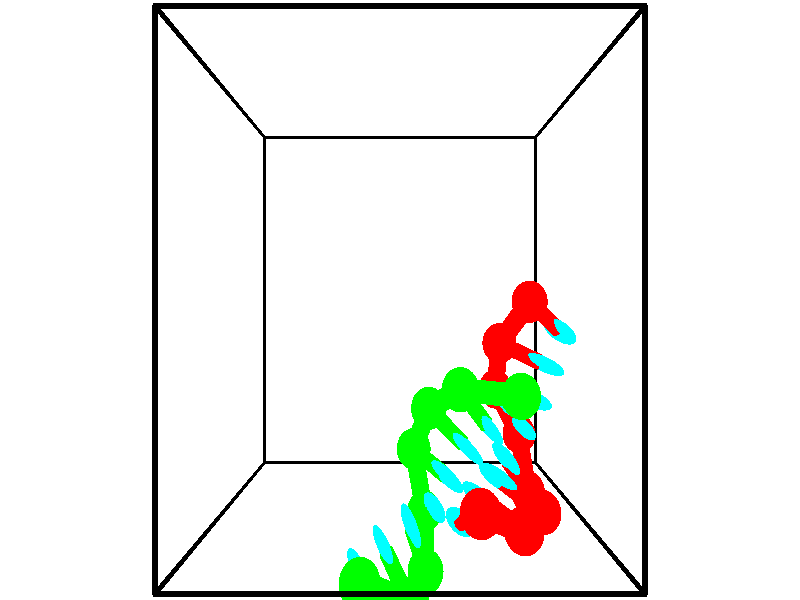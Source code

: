 // switches for output
#declare DRAW_BASES = 1; // possible values are 0, 1; only relevant for DNA ribbons
#declare DRAW_BASES_TYPE = 3; // possible values are 1, 2, 3; only relevant for DNA ribbons
#declare DRAW_FOG = 0; // set to 1 to enable fog

#include "colors.inc"

#include "transforms.inc"
background { rgb <1, 1, 1>}

#default {
   normal{
       ripples 0.25
       frequency 0.20
       turbulence 0.2
       lambda 5
   }
	finish {
		phong 0.1
		phong_size 40.
	}
}

// original window dimensions: 1024x640


// camera settings

camera {
	sky <-0, 1, 0>
	up <-0, 1, 0>
	right 1.6 * <1, 0, 0>
	location <2.5, 2.5, 11.1562>
	look_at <2.5, 2.5, 2.5>
	direction <0, 0, -8.6562>
	angle 67.0682
}


# declare cpy_camera_pos = <2.5, 2.5, 11.1562>;
# if (DRAW_FOG = 1)
fog {
	fog_type 2
	up vnormalize(cpy_camera_pos)
	color rgbt<1,1,1,0.3>
	distance 1e-5
	fog_alt 3e-3
	fog_offset 4
}
# end


// LIGHTS

# declare lum = 6;
global_settings {
	ambient_light rgb lum * <0.05, 0.05, 0.05>
	max_trace_level 15
}# declare cpy_direct_light_amount = 0.25;
light_source
{	1000 * <-1, -1, 1>,
	rgb lum * cpy_direct_light_amount
	parallel
}

light_source
{	1000 * <1, 1, -1>,
	rgb lum * cpy_direct_light_amount
	parallel
}

// strand 0

// nucleotide -1

// particle -1
sphere {
	<4.340108, 2.479065, 2.585502> 0.250000
	pigment { color rgbt <1,0,0,0> }
	no_shadow
}
cylinder {
	<4.632104, 2.271815, 2.407215>,  <4.807301, 2.147465, 2.300243>, 0.100000
	pigment { color rgbt <1,0,0,0> }
	no_shadow
}
cylinder {
	<4.632104, 2.271815, 2.407215>,  <4.340108, 2.479065, 2.585502>, 0.100000
	pigment { color rgbt <1,0,0,0> }
	no_shadow
}

// particle -1
sphere {
	<4.632104, 2.271815, 2.407215> 0.100000
	pigment { color rgbt <1,0,0,0> }
	no_shadow
}
sphere {
	0, 1
	scale<0.080000,0.200000,0.300000>
	matrix <-0.365734, -0.847054, 0.385666,
		-0.577369, -0.118518, -0.807836,
		0.729989, -0.518124, -0.445717,
		4.851100, 2.116378, 2.273500>
	pigment { color rgbt <0,1,1,0> }
	no_shadow
}
cylinder {
	<3.979503, 1.964471, 2.172379>,  <4.340108, 2.479065, 2.585502>, 0.130000
	pigment { color rgbt <1,0,0,0> }
	no_shadow
}

// nucleotide -1

// particle -1
sphere {
	<3.979503, 1.964471, 2.172379> 0.250000
	pigment { color rgbt <1,0,0,0> }
	no_shadow
}
cylinder {
	<4.344492, 1.820471, 2.250139>,  <4.563486, 1.734071, 2.296795>, 0.100000
	pigment { color rgbt <1,0,0,0> }
	no_shadow
}
cylinder {
	<4.344492, 1.820471, 2.250139>,  <3.979503, 1.964471, 2.172379>, 0.100000
	pigment { color rgbt <1,0,0,0> }
	no_shadow
}

// particle -1
sphere {
	<4.344492, 1.820471, 2.250139> 0.100000
	pigment { color rgbt <1,0,0,0> }
	no_shadow
}
sphere {
	0, 1
	scale<0.080000,0.200000,0.300000>
	matrix <-0.401165, -0.880583, 0.252270,
		0.080368, -0.308177, -0.947928,
		0.912474, -0.360001, 0.194400,
		4.618234, 1.712471, 2.308459>
	pigment { color rgbt <0,1,1,0> }
	no_shadow
}
cylinder {
	<3.975991, 1.350001, 1.799527>,  <3.979503, 1.964471, 2.172379>, 0.130000
	pigment { color rgbt <1,0,0,0> }
	no_shadow
}

// nucleotide -1

// particle -1
sphere {
	<3.975991, 1.350001, 1.799527> 0.250000
	pigment { color rgbt <1,0,0,0> }
	no_shadow
}
cylinder {
	<4.247983, 1.310779, 2.090185>,  <4.411178, 1.287245, 2.264580>, 0.100000
	pigment { color rgbt <1,0,0,0> }
	no_shadow
}
cylinder {
	<4.247983, 1.310779, 2.090185>,  <3.975991, 1.350001, 1.799527>, 0.100000
	pigment { color rgbt <1,0,0,0> }
	no_shadow
}

// particle -1
sphere {
	<4.247983, 1.310779, 2.090185> 0.100000
	pigment { color rgbt <1,0,0,0> }
	no_shadow
}
sphere {
	0, 1
	scale<0.080000,0.200000,0.300000>
	matrix <-0.464416, -0.824484, 0.323332,
		0.567403, -0.557325, -0.606170,
		0.679979, -0.098055, 0.726645,
		4.451977, 1.281362, 2.308179>
	pigment { color rgbt <0,1,1,0> }
	no_shadow
}
cylinder {
	<4.348096, 0.764585, 1.771945>,  <3.975991, 1.350001, 1.799527>, 0.130000
	pigment { color rgbt <1,0,0,0> }
	no_shadow
}

// nucleotide -1

// particle -1
sphere {
	<4.348096, 0.764585, 1.771945> 0.250000
	pigment { color rgbt <1,0,0,0> }
	no_shadow
}
cylinder {
	<4.314048, 0.875355, 2.154791>,  <4.293619, 0.941817, 2.384498>, 0.100000
	pigment { color rgbt <1,0,0,0> }
	no_shadow
}
cylinder {
	<4.314048, 0.875355, 2.154791>,  <4.348096, 0.764585, 1.771945>, 0.100000
	pigment { color rgbt <1,0,0,0> }
	no_shadow
}

// particle -1
sphere {
	<4.314048, 0.875355, 2.154791> 0.100000
	pigment { color rgbt <1,0,0,0> }
	no_shadow
}
sphere {
	0, 1
	scale<0.080000,0.200000,0.300000>
	matrix <-0.636213, -0.754381, 0.161686,
		0.766803, -0.595166, 0.240397,
		-0.085121, 0.276925, 0.957114,
		4.288512, 0.958432, 2.441925>
	pigment { color rgbt <0,1,1,0> }
	no_shadow
}
cylinder {
	<4.393634, 0.133126, 2.207209>,  <4.348096, 0.764585, 1.771945>, 0.130000
	pigment { color rgbt <1,0,0,0> }
	no_shadow
}

// nucleotide -1

// particle -1
sphere {
	<4.393634, 0.133126, 2.207209> 0.250000
	pigment { color rgbt <1,0,0,0> }
	no_shadow
}
cylinder {
	<4.176820, 0.407375, 2.401577>,  <4.046731, 0.571925, 2.518198>, 0.100000
	pigment { color rgbt <1,0,0,0> }
	no_shadow
}
cylinder {
	<4.176820, 0.407375, 2.401577>,  <4.393634, 0.133126, 2.207209>, 0.100000
	pigment { color rgbt <1,0,0,0> }
	no_shadow
}

// particle -1
sphere {
	<4.176820, 0.407375, 2.401577> 0.100000
	pigment { color rgbt <1,0,0,0> }
	no_shadow
}
sphere {
	0, 1
	scale<0.080000,0.200000,0.300000>
	matrix <-0.647497, -0.709327, 0.278572,
		0.535672, -0.163637, 0.828419,
		-0.542036, 0.685623, 0.485921,
		4.014209, 0.613062, 2.547353>
	pigment { color rgbt <0,1,1,0> }
	no_shadow
}
cylinder {
	<4.451345, 0.079467, 2.893017>,  <4.393634, 0.133126, 2.207209>, 0.130000
	pigment { color rgbt <1,0,0,0> }
	no_shadow
}

// nucleotide -1

// particle -1
sphere {
	<4.451345, 0.079467, 2.893017> 0.250000
	pigment { color rgbt <1,0,0,0> }
	no_shadow
}
cylinder {
	<4.112177, 0.288449, 2.857084>,  <3.908676, 0.413838, 2.835525>, 0.100000
	pigment { color rgbt <1,0,0,0> }
	no_shadow
}
cylinder {
	<4.112177, 0.288449, 2.857084>,  <4.451345, 0.079467, 2.893017>, 0.100000
	pigment { color rgbt <1,0,0,0> }
	no_shadow
}

// particle -1
sphere {
	<4.112177, 0.288449, 2.857084> 0.100000
	pigment { color rgbt <1,0,0,0> }
	no_shadow
}
sphere {
	0, 1
	scale<0.080000,0.200000,0.300000>
	matrix <-0.493443, -0.715904, 0.493960,
		0.193760, 0.463167, 0.864832,
		-0.847922, 0.522455, -0.089832,
		3.857800, 0.445186, 2.830135>
	pigment { color rgbt <0,1,1,0> }
	no_shadow
}
cylinder {
	<4.055672, 0.086906, 3.590803>,  <4.451345, 0.079467, 2.893017>, 0.130000
	pigment { color rgbt <1,0,0,0> }
	no_shadow
}

// nucleotide -1

// particle -1
sphere {
	<4.055672, 0.086906, 3.590803> 0.250000
	pigment { color rgbt <1,0,0,0> }
	no_shadow
}
cylinder {
	<3.776104, 0.210662, 3.332876>,  <3.608363, 0.284915, 3.178120>, 0.100000
	pigment { color rgbt <1,0,0,0> }
	no_shadow
}
cylinder {
	<3.776104, 0.210662, 3.332876>,  <4.055672, 0.086906, 3.590803>, 0.100000
	pigment { color rgbt <1,0,0,0> }
	no_shadow
}

// particle -1
sphere {
	<3.776104, 0.210662, 3.332876> 0.100000
	pigment { color rgbt <1,0,0,0> }
	no_shadow
}
sphere {
	0, 1
	scale<0.080000,0.200000,0.300000>
	matrix <-0.660189, -0.625846, 0.415292,
		-0.275070, 0.715957, 0.641671,
		-0.698919, 0.309390, -0.644818,
		3.566428, 0.303479, 3.139431>
	pigment { color rgbt <0,1,1,0> }
	no_shadow
}
cylinder {
	<3.462105, 0.378713, 3.967852>,  <4.055672, 0.086906, 3.590803>, 0.130000
	pigment { color rgbt <1,0,0,0> }
	no_shadow
}

// nucleotide -1

// particle -1
sphere {
	<3.462105, 0.378713, 3.967852> 0.250000
	pigment { color rgbt <1,0,0,0> }
	no_shadow
}
cylinder {
	<3.353955, 0.223085, 3.615597>,  <3.289065, 0.129709, 3.404244>, 0.100000
	pigment { color rgbt <1,0,0,0> }
	no_shadow
}
cylinder {
	<3.353955, 0.223085, 3.615597>,  <3.462105, 0.378713, 3.967852>, 0.100000
	pigment { color rgbt <1,0,0,0> }
	no_shadow
}

// particle -1
sphere {
	<3.353955, 0.223085, 3.615597> 0.100000
	pigment { color rgbt <1,0,0,0> }
	no_shadow
}
sphere {
	0, 1
	scale<0.080000,0.200000,0.300000>
	matrix <-0.665404, -0.585555, 0.462995,
		-0.695799, 0.711161, -0.100569,
		-0.270375, -0.389070, -0.880637,
		3.272843, 0.106364, 3.351406>
	pigment { color rgbt <0,1,1,0> }
	no_shadow
}
// strand 1

// nucleotide -1

// particle -1
sphere {
	<2.016964, -0.328938, 3.926896> 0.250000
	pigment { color rgbt <0,1,0,0> }
	no_shadow
}
cylinder {
	<1.969856, -0.371412, 3.531957>,  <1.941592, -0.396897, 3.294993>, 0.100000
	pigment { color rgbt <0,1,0,0> }
	no_shadow
}
cylinder {
	<1.969856, -0.371412, 3.531957>,  <2.016964, -0.328938, 3.926896>, 0.100000
	pigment { color rgbt <0,1,0,0> }
	no_shadow
}

// particle -1
sphere {
	<1.969856, -0.371412, 3.531957> 0.100000
	pigment { color rgbt <0,1,0,0> }
	no_shadow
}
sphere {
	0, 1
	scale<0.080000,0.200000,0.300000>
	matrix <0.832738, 0.531105, -0.156446,
		0.540997, -0.840626, 0.025877,
		-0.117769, -0.106186, -0.987348,
		1.934525, -0.403268, 3.235752>
	pigment { color rgbt <0,1,1,0> }
	no_shadow
}
cylinder {
	<2.618859, -0.676402, 3.547131>,  <2.016964, -0.328938, 3.926896>, 0.130000
	pigment { color rgbt <0,1,0,0> }
	no_shadow
}

// nucleotide -1

// particle -1
sphere {
	<2.618859, -0.676402, 3.547131> 0.250000
	pigment { color rgbt <0,1,0,0> }
	no_shadow
}
cylinder {
	<2.431561, -0.439969, 3.284417>,  <2.319181, -0.298109, 3.126789>, 0.100000
	pigment { color rgbt <0,1,0,0> }
	no_shadow
}
cylinder {
	<2.431561, -0.439969, 3.284417>,  <2.618859, -0.676402, 3.547131>, 0.100000
	pigment { color rgbt <0,1,0,0> }
	no_shadow
}

// particle -1
sphere {
	<2.431561, -0.439969, 3.284417> 0.100000
	pigment { color rgbt <0,1,0,0> }
	no_shadow
}
sphere {
	0, 1
	scale<0.080000,0.200000,0.300000>
	matrix <0.856986, 0.484850, -0.174630,
		0.215221, -0.644625, -0.733580,
		-0.468247, 0.591083, -0.656784,
		2.291086, -0.262644, 3.087382>
	pigment { color rgbt <0,1,1,0> }
	no_shadow
}
cylinder {
	<2.855380, -0.646651, 2.749486>,  <2.618859, -0.676402, 3.547131>, 0.130000
	pigment { color rgbt <0,1,0,0> }
	no_shadow
}

// nucleotide -1

// particle -1
sphere {
	<2.855380, -0.646651, 2.749486> 0.250000
	pigment { color rgbt <0,1,0,0> }
	no_shadow
}
cylinder {
	<2.735222, -0.298443, 2.905413>,  <2.663127, -0.089518, 2.998968>, 0.100000
	pigment { color rgbt <0,1,0,0> }
	no_shadow
}
cylinder {
	<2.735222, -0.298443, 2.905413>,  <2.855380, -0.646651, 2.749486>, 0.100000
	pigment { color rgbt <0,1,0,0> }
	no_shadow
}

// particle -1
sphere {
	<2.735222, -0.298443, 2.905413> 0.100000
	pigment { color rgbt <0,1,0,0> }
	no_shadow
}
sphere {
	0, 1
	scale<0.080000,0.200000,0.300000>
	matrix <0.878163, 0.411933, -0.243191,
		-0.372280, 0.269268, -0.888202,
		-0.300396, 0.870521, 0.389816,
		2.645103, -0.037287, 3.022357>
	pigment { color rgbt <0,1,1,0> }
	no_shadow
}
cylinder {
	<2.856694, -0.099070, 2.240710>,  <2.855380, -0.646651, 2.749486>, 0.130000
	pigment { color rgbt <0,1,0,0> }
	no_shadow
}

// nucleotide -1

// particle -1
sphere {
	<2.856694, -0.099070, 2.240710> 0.250000
	pigment { color rgbt <0,1,0,0> }
	no_shadow
}
cylinder {
	<2.921436, 0.032181, 2.612976>,  <2.960281, 0.110931, 2.836336>, 0.100000
	pigment { color rgbt <0,1,0,0> }
	no_shadow
}
cylinder {
	<2.921436, 0.032181, 2.612976>,  <2.856694, -0.099070, 2.240710>, 0.100000
	pigment { color rgbt <0,1,0,0> }
	no_shadow
}

// particle -1
sphere {
	<2.921436, 0.032181, 2.612976> 0.100000
	pigment { color rgbt <0,1,0,0> }
	no_shadow
}
sphere {
	0, 1
	scale<0.080000,0.200000,0.300000>
	matrix <0.785297, 0.528287, -0.322833,
		-0.597588, 0.783100, -0.172171,
		0.161855, 0.328126, 0.930664,
		2.969993, 0.130619, 2.892175>
	pigment { color rgbt <0,1,1,0> }
	no_shadow
}
cylinder {
	<2.701409, 0.667640, 2.234342>,  <2.856694, -0.099070, 2.240710>, 0.130000
	pigment { color rgbt <0,1,0,0> }
	no_shadow
}

// nucleotide -1

// particle -1
sphere {
	<2.701409, 0.667640, 2.234342> 0.250000
	pigment { color rgbt <0,1,0,0> }
	no_shadow
}
cylinder {
	<2.958817, 0.540329, 2.512790>,  <3.113261, 0.463942, 2.679859>, 0.100000
	pigment { color rgbt <0,1,0,0> }
	no_shadow
}
cylinder {
	<2.958817, 0.540329, 2.512790>,  <2.701409, 0.667640, 2.234342>, 0.100000
	pigment { color rgbt <0,1,0,0> }
	no_shadow
}

// particle -1
sphere {
	<2.958817, 0.540329, 2.512790> 0.100000
	pigment { color rgbt <0,1,0,0> }
	no_shadow
}
sphere {
	0, 1
	scale<0.080000,0.200000,0.300000>
	matrix <0.680689, 0.653893, -0.330283,
		-0.350067, 0.686385, 0.637440,
		0.643519, -0.318277, 0.696121,
		3.151872, 0.444846, 2.721626>
	pigment { color rgbt <0,1,1,0> }
	no_shadow
}
cylinder {
	<2.906823, 1.225683, 2.624150>,  <2.701409, 0.667640, 2.234342>, 0.130000
	pigment { color rgbt <0,1,0,0> }
	no_shadow
}

// nucleotide -1

// particle -1
sphere {
	<2.906823, 1.225683, 2.624150> 0.250000
	pigment { color rgbt <0,1,0,0> }
	no_shadow
}
cylinder {
	<3.209888, 0.965122, 2.640243>,  <3.391728, 0.808785, 2.649898>, 0.100000
	pigment { color rgbt <0,1,0,0> }
	no_shadow
}
cylinder {
	<3.209888, 0.965122, 2.640243>,  <2.906823, 1.225683, 2.624150>, 0.100000
	pigment { color rgbt <0,1,0,0> }
	no_shadow
}

// particle -1
sphere {
	<3.209888, 0.965122, 2.640243> 0.100000
	pigment { color rgbt <0,1,0,0> }
	no_shadow
}
sphere {
	0, 1
	scale<0.080000,0.200000,0.300000>
	matrix <0.652579, 0.755275, -0.060831,
		0.009240, 0.072343, 0.997337,
		0.757665, -0.651403, 0.040231,
		3.437188, 0.769701, 2.652312>
	pigment { color rgbt <0,1,1,0> }
	no_shadow
}
cylinder {
	<3.306744, 1.502496, 3.104804>,  <2.906823, 1.225683, 2.624150>, 0.130000
	pigment { color rgbt <0,1,0,0> }
	no_shadow
}

// nucleotide -1

// particle -1
sphere {
	<3.306744, 1.502496, 3.104804> 0.250000
	pigment { color rgbt <0,1,0,0> }
	no_shadow
}
cylinder {
	<3.545708, 1.233502, 2.930051>,  <3.689086, 1.072106, 2.825199>, 0.100000
	pigment { color rgbt <0,1,0,0> }
	no_shadow
}
cylinder {
	<3.545708, 1.233502, 2.930051>,  <3.306744, 1.502496, 3.104804>, 0.100000
	pigment { color rgbt <0,1,0,0> }
	no_shadow
}

// particle -1
sphere {
	<3.545708, 1.233502, 2.930051> 0.100000
	pigment { color rgbt <0,1,0,0> }
	no_shadow
}
sphere {
	0, 1
	scale<0.080000,0.200000,0.300000>
	matrix <0.681745, 0.712763, -0.164899,
		0.422286, -0.199330, 0.884275,
		0.597409, -0.672485, -0.436882,
		3.724931, 1.031757, 2.798986>
	pigment { color rgbt <0,1,1,0> }
	no_shadow
}
cylinder {
	<4.056085, 1.469552, 3.406820>,  <3.306744, 1.502496, 3.104804>, 0.130000
	pigment { color rgbt <0,1,0,0> }
	no_shadow
}

// nucleotide -1

// particle -1
sphere {
	<4.056085, 1.469552, 3.406820> 0.250000
	pigment { color rgbt <0,1,0,0> }
	no_shadow
}
cylinder {
	<4.021309, 1.381289, 3.018232>,  <4.000443, 1.328331, 2.785080>, 0.100000
	pigment { color rgbt <0,1,0,0> }
	no_shadow
}
cylinder {
	<4.021309, 1.381289, 3.018232>,  <4.056085, 1.469552, 3.406820>, 0.100000
	pigment { color rgbt <0,1,0,0> }
	no_shadow
}

// particle -1
sphere {
	<4.021309, 1.381289, 3.018232> 0.100000
	pigment { color rgbt <0,1,0,0> }
	no_shadow
}
sphere {
	0, 1
	scale<0.080000,0.200000,0.300000>
	matrix <0.805194, 0.558644, -0.198948,
		0.586605, -0.799517, 0.129104,
		-0.086939, -0.220657, -0.971469,
		3.995227, 1.315091, 2.726792>
	pigment { color rgbt <0,1,1,0> }
	no_shadow
}
// box output
cylinder {
	<0.000000, 0.000000, 0.000000>,  <5.000000, 0.000000, 0.000000>, 0.025000
	pigment { color rgbt <0,0,0,0> }
	no_shadow
}
cylinder {
	<0.000000, 0.000000, 0.000000>,  <0.000000, 5.000000, 0.000000>, 0.025000
	pigment { color rgbt <0,0,0,0> }
	no_shadow
}
cylinder {
	<0.000000, 0.000000, 0.000000>,  <0.000000, 0.000000, 5.000000>, 0.025000
	pigment { color rgbt <0,0,0,0> }
	no_shadow
}
cylinder {
	<5.000000, 5.000000, 5.000000>,  <0.000000, 5.000000, 5.000000>, 0.025000
	pigment { color rgbt <0,0,0,0> }
	no_shadow
}
cylinder {
	<5.000000, 5.000000, 5.000000>,  <5.000000, 0.000000, 5.000000>, 0.025000
	pigment { color rgbt <0,0,0,0> }
	no_shadow
}
cylinder {
	<5.000000, 5.000000, 5.000000>,  <5.000000, 5.000000, 0.000000>, 0.025000
	pigment { color rgbt <0,0,0,0> }
	no_shadow
}
cylinder {
	<0.000000, 0.000000, 5.000000>,  <0.000000, 5.000000, 5.000000>, 0.025000
	pigment { color rgbt <0,0,0,0> }
	no_shadow
}
cylinder {
	<0.000000, 0.000000, 5.000000>,  <5.000000, 0.000000, 5.000000>, 0.025000
	pigment { color rgbt <0,0,0,0> }
	no_shadow
}
cylinder {
	<5.000000, 5.000000, 0.000000>,  <0.000000, 5.000000, 0.000000>, 0.025000
	pigment { color rgbt <0,0,0,0> }
	no_shadow
}
cylinder {
	<5.000000, 5.000000, 0.000000>,  <5.000000, 0.000000, 0.000000>, 0.025000
	pigment { color rgbt <0,0,0,0> }
	no_shadow
}
cylinder {
	<5.000000, 0.000000, 5.000000>,  <5.000000, 0.000000, 0.000000>, 0.025000
	pigment { color rgbt <0,0,0,0> }
	no_shadow
}
cylinder {
	<0.000000, 5.000000, 0.000000>,  <0.000000, 5.000000, 5.000000>, 0.025000
	pigment { color rgbt <0,0,0,0> }
	no_shadow
}
// end of box output
